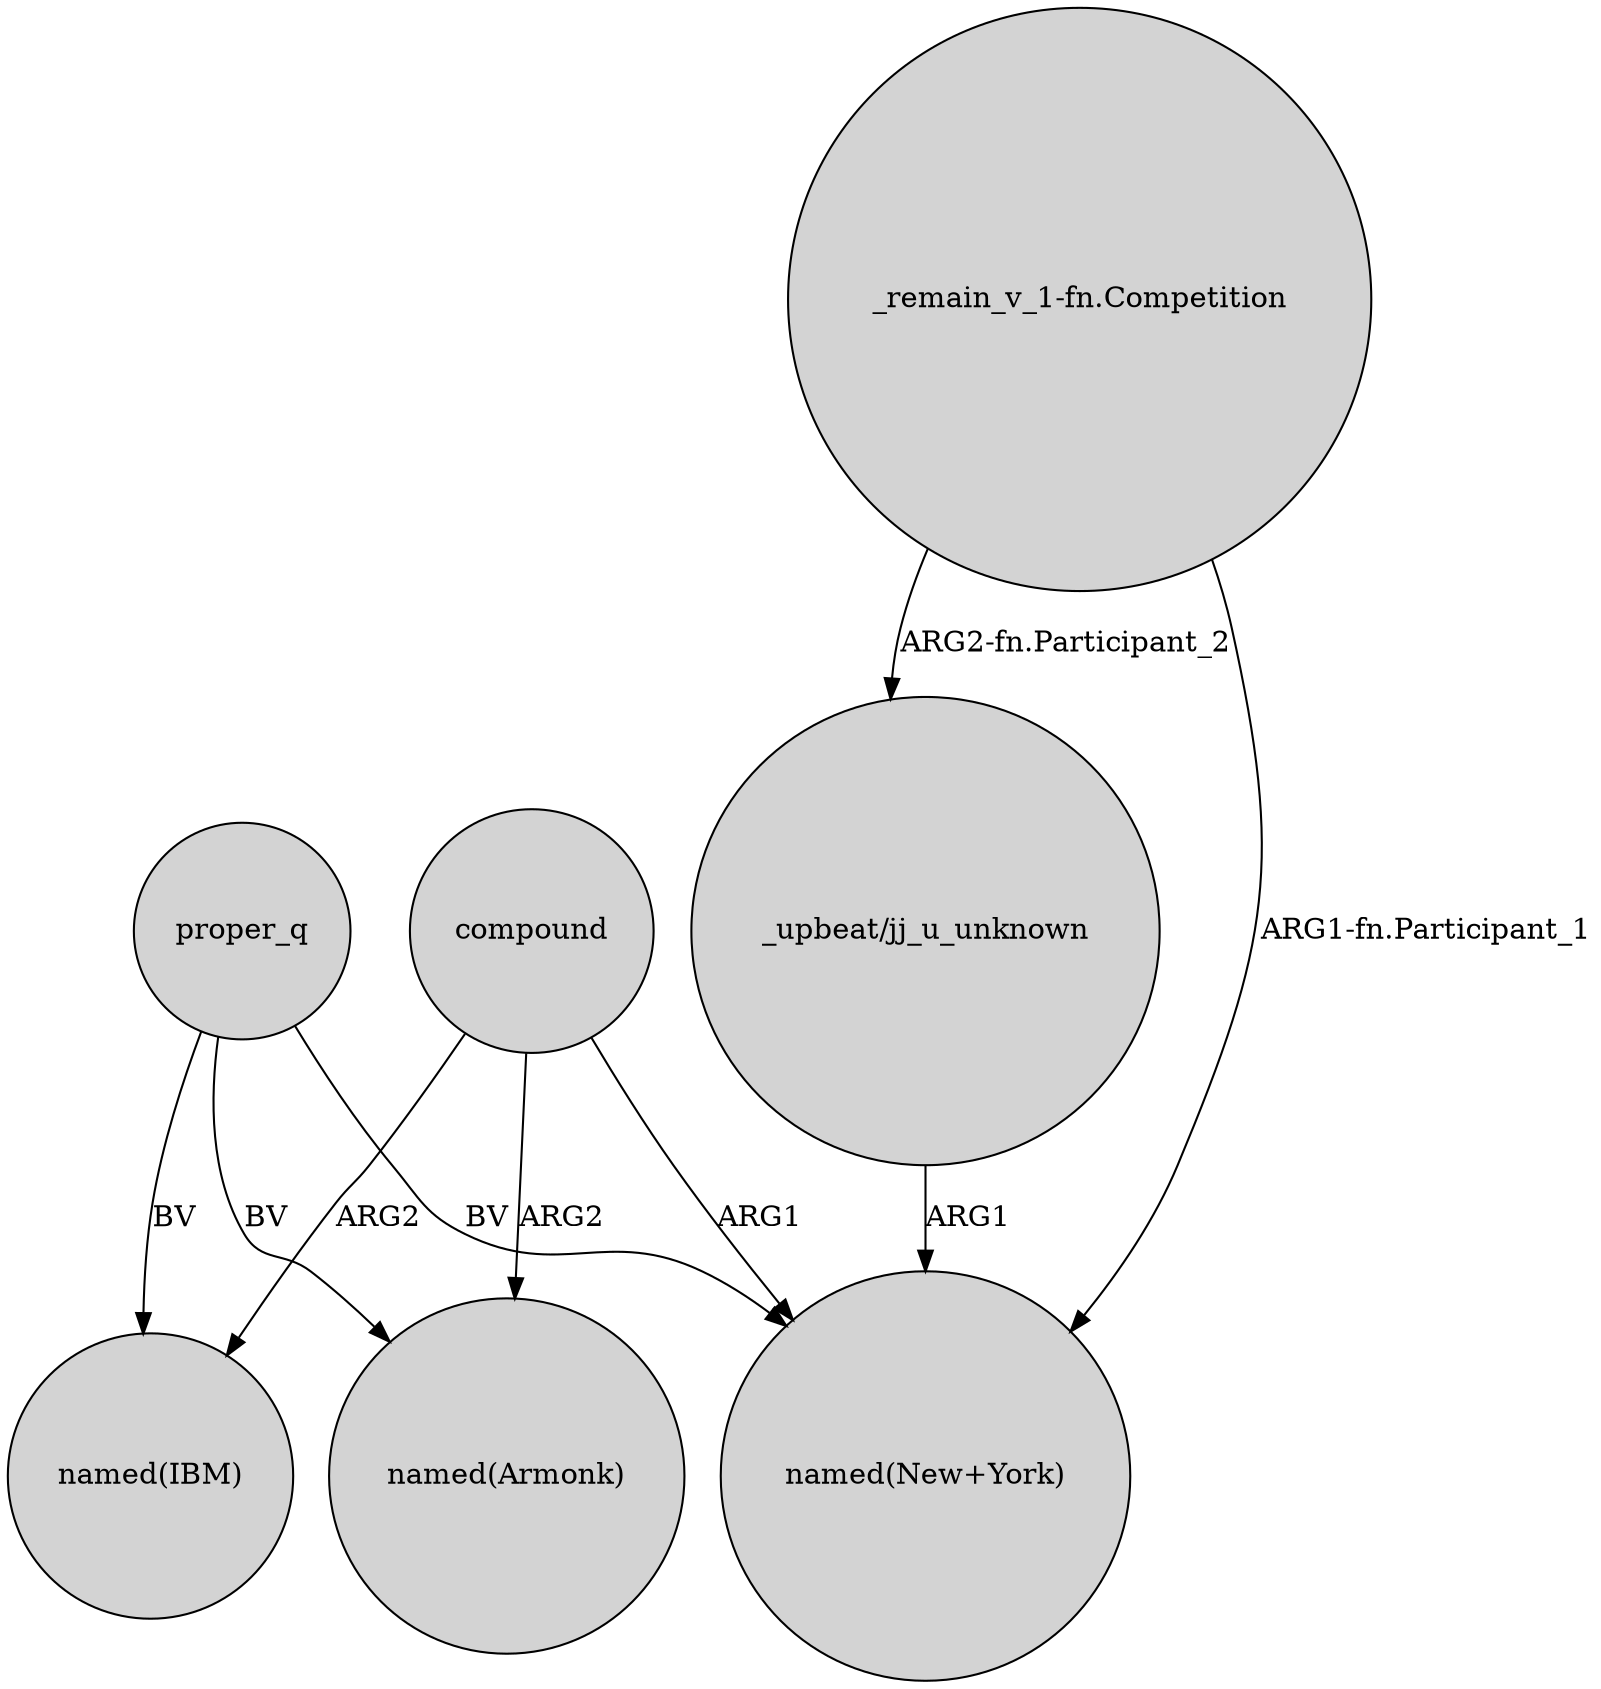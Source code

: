 digraph {
	node [shape=circle style=filled]
	proper_q -> "named(IBM)" [label=BV]
	proper_q -> "named(New+York)" [label=BV]
	"_upbeat/jj_u_unknown" -> "named(New+York)" [label=ARG1]
	compound -> "named(Armonk)" [label=ARG2]
	"_remain_v_1-fn.Competition" -> "named(New+York)" [label="ARG1-fn.Participant_1"]
	compound -> "named(IBM)" [label=ARG2]
	compound -> "named(New+York)" [label=ARG1]
	"_remain_v_1-fn.Competition" -> "_upbeat/jj_u_unknown" [label="ARG2-fn.Participant_2"]
	proper_q -> "named(Armonk)" [label=BV]
}
